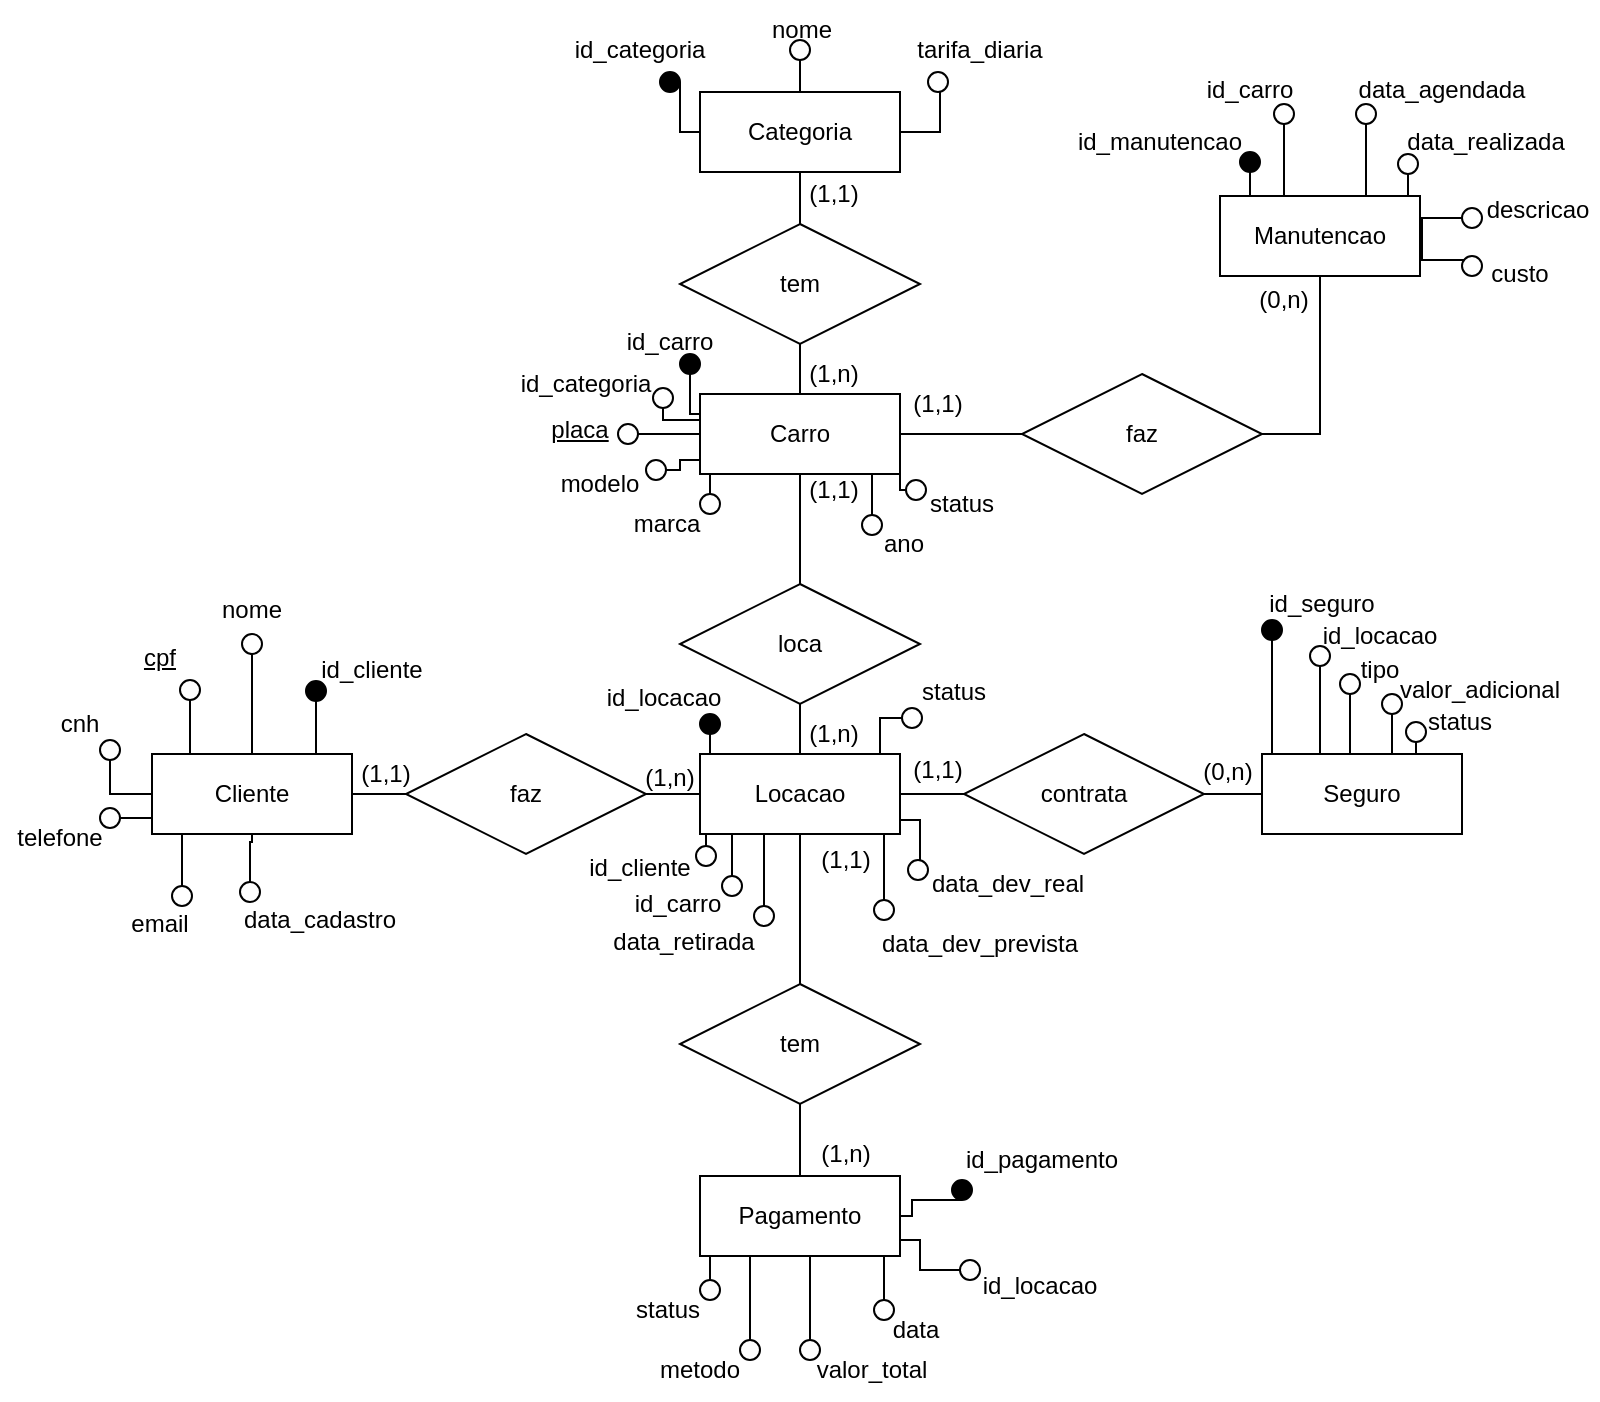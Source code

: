 <mxfile version="28.0.6">
  <diagram name="Página-1" id="om9uu7C9fVujkethqCGi">
    <mxGraphModel dx="1900" dy="1052" grid="1" gridSize="10" guides="1" tooltips="1" connect="1" arrows="1" fold="1" page="1" pageScale="1" pageWidth="827" pageHeight="1169" math="0" shadow="0">
      <root>
        <mxCell id="0" />
        <mxCell id="1" parent="0" />
        <mxCell id="OyFfDnbywNJAdfcY05Ui-1" value="Cliente" style="whiteSpace=wrap;html=1;align=center;" vertex="1" parent="1">
          <mxGeometry x="86" y="387" width="100" height="40" as="geometry" />
        </mxCell>
        <mxCell id="OyFfDnbywNJAdfcY05Ui-2" value="Categoria" style="whiteSpace=wrap;html=1;align=center;" vertex="1" parent="1">
          <mxGeometry x="360" y="56" width="100" height="40" as="geometry" />
        </mxCell>
        <mxCell id="OyFfDnbywNJAdfcY05Ui-3" value="Carro" style="whiteSpace=wrap;html=1;align=center;" vertex="1" parent="1">
          <mxGeometry x="360" y="207" width="100" height="40" as="geometry" />
        </mxCell>
        <mxCell id="OyFfDnbywNJAdfcY05Ui-4" value="Pagamento" style="whiteSpace=wrap;html=1;align=center;" vertex="1" parent="1">
          <mxGeometry x="360" y="598" width="100" height="40" as="geometry" />
        </mxCell>
        <mxCell id="OyFfDnbywNJAdfcY05Ui-5" value="Seguro" style="whiteSpace=wrap;html=1;align=center;" vertex="1" parent="1">
          <mxGeometry x="641" y="387" width="100" height="40" as="geometry" />
        </mxCell>
        <mxCell id="OyFfDnbywNJAdfcY05Ui-35" style="edgeStyle=orthogonalEdgeStyle;rounded=0;orthogonalLoop=1;jettySize=auto;html=1;endArrow=none;endFill=0;" edge="1" parent="1" source="OyFfDnbywNJAdfcY05Ui-6" target="OyFfDnbywNJAdfcY05Ui-3">
          <mxGeometry relative="1" as="geometry" />
        </mxCell>
        <mxCell id="OyFfDnbywNJAdfcY05Ui-36" style="edgeStyle=orthogonalEdgeStyle;rounded=0;orthogonalLoop=1;jettySize=auto;html=1;endArrow=none;endFill=0;" edge="1" parent="1" source="OyFfDnbywNJAdfcY05Ui-6" target="OyFfDnbywNJAdfcY05Ui-2">
          <mxGeometry relative="1" as="geometry" />
        </mxCell>
        <mxCell id="OyFfDnbywNJAdfcY05Ui-6" value="tem" style="shape=rhombus;perimeter=rhombusPerimeter;whiteSpace=wrap;html=1;align=center;" vertex="1" parent="1">
          <mxGeometry x="350" y="122" width="120" height="60" as="geometry" />
        </mxCell>
        <mxCell id="OyFfDnbywNJAdfcY05Ui-7" value="Locacao" style="whiteSpace=wrap;html=1;align=center;" vertex="1" parent="1">
          <mxGeometry x="360" y="387" width="100" height="40" as="geometry" />
        </mxCell>
        <mxCell id="OyFfDnbywNJAdfcY05Ui-27" style="edgeStyle=orthogonalEdgeStyle;rounded=0;orthogonalLoop=1;jettySize=auto;html=1;endArrow=none;endFill=0;" edge="1" parent="1" source="OyFfDnbywNJAdfcY05Ui-8" target="OyFfDnbywNJAdfcY05Ui-3">
          <mxGeometry relative="1" as="geometry" />
        </mxCell>
        <mxCell id="OyFfDnbywNJAdfcY05Ui-28" style="edgeStyle=orthogonalEdgeStyle;rounded=0;orthogonalLoop=1;jettySize=auto;html=1;endArrow=none;endFill=0;" edge="1" parent="1" source="OyFfDnbywNJAdfcY05Ui-8" target="OyFfDnbywNJAdfcY05Ui-7">
          <mxGeometry relative="1" as="geometry" />
        </mxCell>
        <mxCell id="OyFfDnbywNJAdfcY05Ui-8" value="loca" style="shape=rhombus;perimeter=rhombusPerimeter;whiteSpace=wrap;html=1;align=center;" vertex="1" parent="1">
          <mxGeometry x="350" y="302" width="120" height="60" as="geometry" />
        </mxCell>
        <mxCell id="OyFfDnbywNJAdfcY05Ui-29" style="edgeStyle=orthogonalEdgeStyle;rounded=0;orthogonalLoop=1;jettySize=auto;html=1;endArrow=none;endFill=0;" edge="1" parent="1" source="OyFfDnbywNJAdfcY05Ui-9" target="OyFfDnbywNJAdfcY05Ui-7">
          <mxGeometry relative="1" as="geometry" />
        </mxCell>
        <mxCell id="OyFfDnbywNJAdfcY05Ui-30" style="edgeStyle=orthogonalEdgeStyle;rounded=0;orthogonalLoop=1;jettySize=auto;html=1;endArrow=none;endFill=0;" edge="1" parent="1" source="OyFfDnbywNJAdfcY05Ui-9" target="OyFfDnbywNJAdfcY05Ui-4">
          <mxGeometry relative="1" as="geometry" />
        </mxCell>
        <mxCell id="OyFfDnbywNJAdfcY05Ui-9" value="tem" style="shape=rhombus;perimeter=rhombusPerimeter;whiteSpace=wrap;html=1;align=center;" vertex="1" parent="1">
          <mxGeometry x="350" y="502" width="120" height="60" as="geometry" />
        </mxCell>
        <mxCell id="OyFfDnbywNJAdfcY05Ui-10" value="(1,1)" style="text;html=1;align=center;verticalAlign=middle;whiteSpace=wrap;rounded=0;" vertex="1" parent="1">
          <mxGeometry x="403" y="425" width="60" height="30" as="geometry" />
        </mxCell>
        <mxCell id="OyFfDnbywNJAdfcY05Ui-11" value="(1,n)" style="text;html=1;align=center;verticalAlign=middle;whiteSpace=wrap;rounded=0;" vertex="1" parent="1">
          <mxGeometry x="403" y="572" width="60" height="30" as="geometry" />
        </mxCell>
        <mxCell id="OyFfDnbywNJAdfcY05Ui-31" style="edgeStyle=orthogonalEdgeStyle;rounded=0;orthogonalLoop=1;jettySize=auto;html=1;endArrow=none;endFill=0;" edge="1" parent="1" source="OyFfDnbywNJAdfcY05Ui-12" target="OyFfDnbywNJAdfcY05Ui-7">
          <mxGeometry relative="1" as="geometry" />
        </mxCell>
        <mxCell id="OyFfDnbywNJAdfcY05Ui-32" style="edgeStyle=orthogonalEdgeStyle;rounded=0;orthogonalLoop=1;jettySize=auto;html=1;endArrow=none;endFill=0;" edge="1" parent="1" source="OyFfDnbywNJAdfcY05Ui-12" target="OyFfDnbywNJAdfcY05Ui-5">
          <mxGeometry relative="1" as="geometry" />
        </mxCell>
        <mxCell id="OyFfDnbywNJAdfcY05Ui-12" value="contrata" style="shape=rhombus;perimeter=rhombusPerimeter;whiteSpace=wrap;html=1;align=center;" vertex="1" parent="1">
          <mxGeometry x="492" y="377" width="120" height="60" as="geometry" />
        </mxCell>
        <mxCell id="OyFfDnbywNJAdfcY05Ui-33" style="edgeStyle=orthogonalEdgeStyle;rounded=0;orthogonalLoop=1;jettySize=auto;html=1;endArrow=none;endFill=0;" edge="1" parent="1" source="OyFfDnbywNJAdfcY05Ui-13" target="OyFfDnbywNJAdfcY05Ui-7">
          <mxGeometry relative="1" as="geometry" />
        </mxCell>
        <mxCell id="OyFfDnbywNJAdfcY05Ui-34" style="edgeStyle=orthogonalEdgeStyle;rounded=0;orthogonalLoop=1;jettySize=auto;html=1;endArrow=none;endFill=0;" edge="1" parent="1" source="OyFfDnbywNJAdfcY05Ui-13" target="OyFfDnbywNJAdfcY05Ui-1">
          <mxGeometry relative="1" as="geometry" />
        </mxCell>
        <mxCell id="OyFfDnbywNJAdfcY05Ui-13" value="faz" style="shape=rhombus;perimeter=rhombusPerimeter;whiteSpace=wrap;html=1;align=center;" vertex="1" parent="1">
          <mxGeometry x="213" y="377" width="120" height="60" as="geometry" />
        </mxCell>
        <mxCell id="OyFfDnbywNJAdfcY05Ui-14" value="(1,n)" style="text;html=1;align=center;verticalAlign=middle;whiteSpace=wrap;rounded=0;" vertex="1" parent="1">
          <mxGeometry x="397" y="362" width="60" height="30" as="geometry" />
        </mxCell>
        <mxCell id="OyFfDnbywNJAdfcY05Ui-15" value="(1,1)" style="text;html=1;align=center;verticalAlign=middle;whiteSpace=wrap;rounded=0;" vertex="1" parent="1">
          <mxGeometry x="397" y="240" width="60" height="30" as="geometry" />
        </mxCell>
        <mxCell id="OyFfDnbywNJAdfcY05Ui-16" value="(1,n)" style="text;html=1;align=center;verticalAlign=middle;whiteSpace=wrap;rounded=0;" vertex="1" parent="1">
          <mxGeometry x="397" y="182" width="60" height="30" as="geometry" />
        </mxCell>
        <mxCell id="OyFfDnbywNJAdfcY05Ui-17" value="(1,1)" style="text;html=1;align=center;verticalAlign=middle;whiteSpace=wrap;rounded=0;" vertex="1" parent="1">
          <mxGeometry x="397" y="92" width="60" height="30" as="geometry" />
        </mxCell>
        <mxCell id="OyFfDnbywNJAdfcY05Ui-18" value="(1,1)" style="text;html=1;align=center;verticalAlign=middle;whiteSpace=wrap;rounded=0;" vertex="1" parent="1">
          <mxGeometry x="449" y="380" width="60" height="30" as="geometry" />
        </mxCell>
        <mxCell id="OyFfDnbywNJAdfcY05Ui-19" value="(0,n)" style="text;html=1;align=center;verticalAlign=middle;whiteSpace=wrap;rounded=0;" vertex="1" parent="1">
          <mxGeometry x="594" y="381" width="60" height="30" as="geometry" />
        </mxCell>
        <mxCell id="OyFfDnbywNJAdfcY05Ui-20" value="(1,1)" style="text;html=1;align=center;verticalAlign=middle;whiteSpace=wrap;rounded=0;" vertex="1" parent="1">
          <mxGeometry x="173" y="382" width="60" height="30" as="geometry" />
        </mxCell>
        <mxCell id="OyFfDnbywNJAdfcY05Ui-21" value="(1,n)" style="text;html=1;align=center;verticalAlign=middle;whiteSpace=wrap;rounded=0;" vertex="1" parent="1">
          <mxGeometry x="315" y="384" width="60" height="30" as="geometry" />
        </mxCell>
        <mxCell id="OyFfDnbywNJAdfcY05Ui-22" value="Manutencao" style="whiteSpace=wrap;html=1;align=center;" vertex="1" parent="1">
          <mxGeometry x="620" y="108" width="100" height="40" as="geometry" />
        </mxCell>
        <mxCell id="OyFfDnbywNJAdfcY05Ui-23" style="edgeStyle=none;curved=1;rounded=0;orthogonalLoop=1;jettySize=auto;html=1;fontSize=12;startSize=8;endSize=8;endArrow=none;endFill=0;" edge="1" parent="1" source="OyFfDnbywNJAdfcY05Ui-25" target="OyFfDnbywNJAdfcY05Ui-3">
          <mxGeometry relative="1" as="geometry" />
        </mxCell>
        <mxCell id="OyFfDnbywNJAdfcY05Ui-26" style="edgeStyle=orthogonalEdgeStyle;rounded=0;orthogonalLoop=1;jettySize=auto;html=1;endArrow=none;endFill=0;" edge="1" parent="1" source="OyFfDnbywNJAdfcY05Ui-25" target="OyFfDnbywNJAdfcY05Ui-22">
          <mxGeometry relative="1" as="geometry">
            <Array as="points">
              <mxPoint x="670" y="227" />
            </Array>
          </mxGeometry>
        </mxCell>
        <mxCell id="OyFfDnbywNJAdfcY05Ui-25" value="faz" style="shape=rhombus;perimeter=rhombusPerimeter;whiteSpace=wrap;html=1;align=center;" vertex="1" parent="1">
          <mxGeometry x="521" y="197" width="120" height="60" as="geometry" />
        </mxCell>
        <mxCell id="OyFfDnbywNJAdfcY05Ui-62" value="(1,1)" style="text;html=1;align=center;verticalAlign=middle;whiteSpace=wrap;rounded=0;" vertex="1" parent="1">
          <mxGeometry x="449" y="197" width="60" height="30" as="geometry" />
        </mxCell>
        <mxCell id="OyFfDnbywNJAdfcY05Ui-88" value="(0,n)" style="text;html=1;align=center;verticalAlign=middle;whiteSpace=wrap;rounded=0;" vertex="1" parent="1">
          <mxGeometry x="622" y="145" width="60" height="30" as="geometry" />
        </mxCell>
        <mxCell id="OyFfDnbywNJAdfcY05Ui-89" value="nome" style="text;html=1;align=center;verticalAlign=middle;whiteSpace=wrap;rounded=0;" vertex="1" parent="1">
          <mxGeometry x="106" y="300" width="60" height="30" as="geometry" />
        </mxCell>
        <mxCell id="OyFfDnbywNJAdfcY05Ui-90" value="id_cliente" style="text;html=1;align=center;verticalAlign=middle;whiteSpace=wrap;rounded=0;" vertex="1" parent="1">
          <mxGeometry x="166" y="330" width="60" height="30" as="geometry" />
        </mxCell>
        <mxCell id="OyFfDnbywNJAdfcY05Ui-91" value="&lt;u&gt;cpf&lt;/u&gt;" style="text;html=1;align=center;verticalAlign=middle;whiteSpace=wrap;rounded=0;" vertex="1" parent="1">
          <mxGeometry x="60" y="324" width="60" height="30" as="geometry" />
        </mxCell>
        <mxCell id="OyFfDnbywNJAdfcY05Ui-92" value="cnh" style="text;html=1;align=center;verticalAlign=middle;whiteSpace=wrap;rounded=0;" vertex="1" parent="1">
          <mxGeometry x="20" y="357" width="60" height="30" as="geometry" />
        </mxCell>
        <mxCell id="OyFfDnbywNJAdfcY05Ui-93" value="telefone" style="text;html=1;align=center;verticalAlign=middle;whiteSpace=wrap;rounded=0;" vertex="1" parent="1">
          <mxGeometry x="10" y="414" width="60" height="30" as="geometry" />
        </mxCell>
        <mxCell id="OyFfDnbywNJAdfcY05Ui-94" value="email" style="text;html=1;align=center;verticalAlign=middle;whiteSpace=wrap;rounded=0;" vertex="1" parent="1">
          <mxGeometry x="60" y="457" width="60" height="30" as="geometry" />
        </mxCell>
        <mxCell id="OyFfDnbywNJAdfcY05Ui-95" value="data_cadastro" style="text;html=1;align=center;verticalAlign=middle;whiteSpace=wrap;rounded=0;" vertex="1" parent="1">
          <mxGeometry x="140" y="455" width="60" height="30" as="geometry" />
        </mxCell>
        <mxCell id="OyFfDnbywNJAdfcY05Ui-103" value="id_categoria" style="text;html=1;align=center;verticalAlign=middle;whiteSpace=wrap;rounded=0;" vertex="1" parent="1">
          <mxGeometry x="273" y="187" width="60" height="30" as="geometry" />
        </mxCell>
        <mxCell id="OyFfDnbywNJAdfcY05Ui-104" value="modelo" style="text;html=1;align=center;verticalAlign=middle;whiteSpace=wrap;rounded=0;" vertex="1" parent="1">
          <mxGeometry x="280" y="237" width="60" height="30" as="geometry" />
        </mxCell>
        <mxCell id="OyFfDnbywNJAdfcY05Ui-105" value="ano" style="text;html=1;align=center;verticalAlign=middle;whiteSpace=wrap;rounded=0;" vertex="1" parent="1">
          <mxGeometry x="432" y="267" width="60" height="30" as="geometry" />
        </mxCell>
        <mxCell id="OyFfDnbywNJAdfcY05Ui-106" value="id_carro" style="text;html=1;align=center;verticalAlign=middle;whiteSpace=wrap;rounded=0;" vertex="1" parent="1">
          <mxGeometry x="315" y="166" width="60" height="30" as="geometry" />
        </mxCell>
        <mxCell id="OyFfDnbywNJAdfcY05Ui-107" value="&lt;u&gt;placa&lt;/u&gt;" style="text;html=1;align=center;verticalAlign=middle;whiteSpace=wrap;rounded=0;" vertex="1" parent="1">
          <mxGeometry x="270" y="210" width="60" height="30" as="geometry" />
        </mxCell>
        <mxCell id="OyFfDnbywNJAdfcY05Ui-108" value="status" style="text;html=1;align=center;verticalAlign=middle;whiteSpace=wrap;rounded=0;" vertex="1" parent="1">
          <mxGeometry x="461" y="247" width="60" height="30" as="geometry" />
        </mxCell>
        <mxCell id="OyFfDnbywNJAdfcY05Ui-109" value="marca" style="text;html=1;align=center;verticalAlign=middle;whiteSpace=wrap;rounded=0;" vertex="1" parent="1">
          <mxGeometry x="315" y="257" width="57" height="29" as="geometry" />
        </mxCell>
        <mxCell id="OyFfDnbywNJAdfcY05Ui-132" style="edgeStyle=orthogonalEdgeStyle;rounded=0;orthogonalLoop=1;jettySize=auto;html=1;endArrow=none;endFill=0;" edge="1" parent="1" source="OyFfDnbywNJAdfcY05Ui-112" target="OyFfDnbywNJAdfcY05Ui-3">
          <mxGeometry relative="1" as="geometry">
            <Array as="points">
              <mxPoint x="355" y="217" />
            </Array>
          </mxGeometry>
        </mxCell>
        <mxCell id="OyFfDnbywNJAdfcY05Ui-112" value="" style="ellipse;whiteSpace=wrap;html=1;aspect=fixed;fillColor=#000000;" vertex="1" parent="1">
          <mxGeometry x="350" y="187" width="10" height="10" as="geometry" />
        </mxCell>
        <mxCell id="OyFfDnbywNJAdfcY05Ui-210" style="edgeStyle=orthogonalEdgeStyle;rounded=0;orthogonalLoop=1;jettySize=auto;html=1;endArrow=none;endFill=0;" edge="1" parent="1">
          <mxGeometry relative="1" as="geometry">
            <mxPoint x="135" y="336.899" as="sourcePoint" />
            <mxPoint x="136" y="387" as="targetPoint" />
            <Array as="points">
              <mxPoint x="136" y="337" />
            </Array>
          </mxGeometry>
        </mxCell>
        <mxCell id="OyFfDnbywNJAdfcY05Ui-113" value="" style="ellipse;whiteSpace=wrap;html=1;aspect=fixed;" vertex="1" parent="1">
          <mxGeometry x="131" y="327" width="10" height="10" as="geometry" />
        </mxCell>
        <mxCell id="OyFfDnbywNJAdfcY05Ui-133" style="edgeStyle=orthogonalEdgeStyle;rounded=0;orthogonalLoop=1;jettySize=auto;html=1;endArrow=none;endFill=0;" edge="1" parent="1" source="OyFfDnbywNJAdfcY05Ui-115" target="OyFfDnbywNJAdfcY05Ui-3">
          <mxGeometry relative="1" as="geometry">
            <Array as="points">
              <mxPoint x="342" y="220" />
            </Array>
          </mxGeometry>
        </mxCell>
        <mxCell id="OyFfDnbywNJAdfcY05Ui-115" value="" style="ellipse;whiteSpace=wrap;html=1;aspect=fixed;" vertex="1" parent="1">
          <mxGeometry x="336.5" y="204" width="10" height="10" as="geometry" />
        </mxCell>
        <mxCell id="OyFfDnbywNJAdfcY05Ui-135" style="edgeStyle=orthogonalEdgeStyle;rounded=0;orthogonalLoop=1;jettySize=auto;html=1;endArrow=none;endFill=0;" edge="1" parent="1" source="OyFfDnbywNJAdfcY05Ui-116" target="OyFfDnbywNJAdfcY05Ui-3">
          <mxGeometry relative="1" as="geometry" />
        </mxCell>
        <mxCell id="OyFfDnbywNJAdfcY05Ui-116" value="" style="ellipse;whiteSpace=wrap;html=1;aspect=fixed;" vertex="1" parent="1">
          <mxGeometry x="319" y="222" width="10" height="10" as="geometry" />
        </mxCell>
        <mxCell id="OyFfDnbywNJAdfcY05Ui-137" style="edgeStyle=orthogonalEdgeStyle;rounded=0;orthogonalLoop=1;jettySize=auto;html=1;endArrow=none;endFill=0;" edge="1" parent="1" source="OyFfDnbywNJAdfcY05Ui-117" target="OyFfDnbywNJAdfcY05Ui-3">
          <mxGeometry relative="1" as="geometry">
            <Array as="points">
              <mxPoint x="400" y="220" />
              <mxPoint x="400" y="220" />
            </Array>
          </mxGeometry>
        </mxCell>
        <mxCell id="OyFfDnbywNJAdfcY05Ui-117" value="" style="ellipse;whiteSpace=wrap;html=1;aspect=fixed;" vertex="1" parent="1">
          <mxGeometry x="360" y="257" width="10" height="10" as="geometry" />
        </mxCell>
        <mxCell id="OyFfDnbywNJAdfcY05Ui-136" style="edgeStyle=orthogonalEdgeStyle;rounded=0;orthogonalLoop=1;jettySize=auto;html=1;endArrow=none;endFill=0;" edge="1" parent="1" source="OyFfDnbywNJAdfcY05Ui-118" target="OyFfDnbywNJAdfcY05Ui-3">
          <mxGeometry relative="1" as="geometry">
            <Array as="points">
              <mxPoint x="350" y="245" />
              <mxPoint x="350" y="240" />
            </Array>
          </mxGeometry>
        </mxCell>
        <mxCell id="OyFfDnbywNJAdfcY05Ui-118" value="" style="ellipse;whiteSpace=wrap;html=1;aspect=fixed;" vertex="1" parent="1">
          <mxGeometry x="333" y="240" width="10" height="10" as="geometry" />
        </mxCell>
        <mxCell id="OyFfDnbywNJAdfcY05Ui-138" style="edgeStyle=orthogonalEdgeStyle;rounded=0;orthogonalLoop=1;jettySize=auto;html=1;endArrow=none;endFill=0;" edge="1" parent="1" source="OyFfDnbywNJAdfcY05Ui-119" target="OyFfDnbywNJAdfcY05Ui-3">
          <mxGeometry relative="1" as="geometry">
            <Array as="points">
              <mxPoint x="440" y="210" />
              <mxPoint x="440" y="210" />
            </Array>
          </mxGeometry>
        </mxCell>
        <mxCell id="OyFfDnbywNJAdfcY05Ui-119" value="" style="ellipse;whiteSpace=wrap;html=1;aspect=fixed;" vertex="1" parent="1">
          <mxGeometry x="441" y="267.5" width="10" height="10" as="geometry" />
        </mxCell>
        <mxCell id="OyFfDnbywNJAdfcY05Ui-139" style="edgeStyle=orthogonalEdgeStyle;rounded=0;orthogonalLoop=1;jettySize=auto;html=1;endArrow=none;endFill=0;" edge="1" parent="1" source="OyFfDnbywNJAdfcY05Ui-120" target="OyFfDnbywNJAdfcY05Ui-3">
          <mxGeometry relative="1" as="geometry">
            <Array as="points">
              <mxPoint x="460" y="255" />
            </Array>
          </mxGeometry>
        </mxCell>
        <mxCell id="OyFfDnbywNJAdfcY05Ui-120" value="" style="ellipse;whiteSpace=wrap;html=1;aspect=fixed;" vertex="1" parent="1">
          <mxGeometry x="463" y="250" width="10" height="10" as="geometry" />
        </mxCell>
        <mxCell id="OyFfDnbywNJAdfcY05Ui-121" value="id_categoria" style="text;html=1;align=center;verticalAlign=middle;whiteSpace=wrap;rounded=0;" vertex="1" parent="1">
          <mxGeometry x="300" y="20" width="60" height="30" as="geometry" />
        </mxCell>
        <mxCell id="OyFfDnbywNJAdfcY05Ui-122" value="nome" style="text;html=1;align=center;verticalAlign=middle;whiteSpace=wrap;rounded=0;" vertex="1" parent="1">
          <mxGeometry x="381" y="10" width="60" height="30" as="geometry" />
        </mxCell>
        <mxCell id="OyFfDnbywNJAdfcY05Ui-123" value="tarifa_diaria" style="text;html=1;align=center;verticalAlign=middle;whiteSpace=wrap;rounded=0;" vertex="1" parent="1">
          <mxGeometry x="470" y="20" width="60" height="30" as="geometry" />
        </mxCell>
        <mxCell id="OyFfDnbywNJAdfcY05Ui-231" style="edgeStyle=orthogonalEdgeStyle;rounded=0;orthogonalLoop=1;jettySize=auto;html=1;endArrow=none;endFill=0;" edge="1" parent="1" source="OyFfDnbywNJAdfcY05Ui-124" target="OyFfDnbywNJAdfcY05Ui-2">
          <mxGeometry relative="1" as="geometry">
            <Array as="points">
              <mxPoint x="400" y="90" />
              <mxPoint x="400" y="90" />
            </Array>
          </mxGeometry>
        </mxCell>
        <mxCell id="OyFfDnbywNJAdfcY05Ui-124" value="" style="ellipse;whiteSpace=wrap;html=1;aspect=fixed;" vertex="1" parent="1">
          <mxGeometry x="405" y="30" width="10" height="10" as="geometry" />
        </mxCell>
        <mxCell id="OyFfDnbywNJAdfcY05Ui-131" style="edgeStyle=orthogonalEdgeStyle;rounded=0;orthogonalLoop=1;jettySize=auto;html=1;endArrow=none;endFill=0;" edge="1" parent="1" source="OyFfDnbywNJAdfcY05Ui-126" target="OyFfDnbywNJAdfcY05Ui-2">
          <mxGeometry relative="1" as="geometry">
            <Array as="points">
              <mxPoint x="480" y="76" />
            </Array>
          </mxGeometry>
        </mxCell>
        <mxCell id="OyFfDnbywNJAdfcY05Ui-126" value="" style="ellipse;whiteSpace=wrap;html=1;aspect=fixed;" vertex="1" parent="1">
          <mxGeometry x="474" y="46" width="10" height="10" as="geometry" />
        </mxCell>
        <mxCell id="OyFfDnbywNJAdfcY05Ui-128" style="edgeStyle=orthogonalEdgeStyle;rounded=0;orthogonalLoop=1;jettySize=auto;html=1;endArrow=none;endFill=0;" edge="1" parent="1" source="OyFfDnbywNJAdfcY05Ui-127" target="OyFfDnbywNJAdfcY05Ui-2">
          <mxGeometry relative="1" as="geometry">
            <Array as="points">
              <mxPoint x="350" y="76" />
            </Array>
          </mxGeometry>
        </mxCell>
        <mxCell id="OyFfDnbywNJAdfcY05Ui-127" value="" style="ellipse;whiteSpace=wrap;html=1;aspect=fixed;fillColor=#000000;" vertex="1" parent="1">
          <mxGeometry x="340" y="46" width="10" height="10" as="geometry" />
        </mxCell>
        <mxCell id="OyFfDnbywNJAdfcY05Ui-140" value="id_locacao" style="text;html=1;align=center;verticalAlign=middle;whiteSpace=wrap;rounded=0;" vertex="1" parent="1">
          <mxGeometry x="312" y="344" width="60" height="30" as="geometry" />
        </mxCell>
        <mxCell id="OyFfDnbywNJAdfcY05Ui-141" value="id_cliente" style="text;html=1;align=center;verticalAlign=middle;whiteSpace=wrap;rounded=0;" vertex="1" parent="1">
          <mxGeometry x="300" y="429" width="60" height="30" as="geometry" />
        </mxCell>
        <mxCell id="OyFfDnbywNJAdfcY05Ui-142" value="id_carro" style="text;html=1;align=center;verticalAlign=middle;whiteSpace=wrap;rounded=0;" vertex="1" parent="1">
          <mxGeometry x="319" y="447" width="60" height="30" as="geometry" />
        </mxCell>
        <mxCell id="OyFfDnbywNJAdfcY05Ui-143" value="data_retirada" style="text;html=1;align=center;verticalAlign=middle;whiteSpace=wrap;rounded=0;" vertex="1" parent="1">
          <mxGeometry x="322" y="466" width="60" height="30" as="geometry" />
        </mxCell>
        <mxCell id="OyFfDnbywNJAdfcY05Ui-144" value="data_dev_prevista" style="text;html=1;align=center;verticalAlign=middle;whiteSpace=wrap;rounded=0;" vertex="1" parent="1">
          <mxGeometry x="470" y="467" width="60" height="30" as="geometry" />
        </mxCell>
        <mxCell id="OyFfDnbywNJAdfcY05Ui-146" value="status" style="text;html=1;align=center;verticalAlign=middle;whiteSpace=wrap;rounded=0;" vertex="1" parent="1">
          <mxGeometry x="457" y="340.5" width="60" height="30" as="geometry" />
        </mxCell>
        <mxCell id="OyFfDnbywNJAdfcY05Ui-147" value="data_dev_real" style="text;html=1;align=center;verticalAlign=middle;whiteSpace=wrap;rounded=0;" vertex="1" parent="1">
          <mxGeometry x="484" y="437" width="60" height="30" as="geometry" />
        </mxCell>
        <mxCell id="OyFfDnbywNJAdfcY05Ui-162" style="edgeStyle=orthogonalEdgeStyle;rounded=0;orthogonalLoop=1;jettySize=auto;html=1;endArrow=none;endFill=0;" edge="1" parent="1" source="OyFfDnbywNJAdfcY05Ui-148" target="OyFfDnbywNJAdfcY05Ui-7">
          <mxGeometry relative="1" as="geometry">
            <Array as="points">
              <mxPoint x="410" y="400" />
              <mxPoint x="410" y="400" />
            </Array>
          </mxGeometry>
        </mxCell>
        <mxCell id="OyFfDnbywNJAdfcY05Ui-148" value="" style="ellipse;whiteSpace=wrap;html=1;aspect=fixed;" vertex="1" parent="1">
          <mxGeometry x="371" y="448" width="10" height="10" as="geometry" />
        </mxCell>
        <mxCell id="OyFfDnbywNJAdfcY05Ui-163" style="edgeStyle=orthogonalEdgeStyle;rounded=0;orthogonalLoop=1;jettySize=auto;html=1;endArrow=none;endFill=0;" edge="1" parent="1" source="OyFfDnbywNJAdfcY05Ui-149" target="OyFfDnbywNJAdfcY05Ui-7">
          <mxGeometry relative="1" as="geometry">
            <Array as="points">
              <mxPoint x="400" y="410" />
              <mxPoint x="400" y="410" />
            </Array>
          </mxGeometry>
        </mxCell>
        <mxCell id="OyFfDnbywNJAdfcY05Ui-149" value="" style="ellipse;whiteSpace=wrap;html=1;aspect=fixed;" vertex="1" parent="1">
          <mxGeometry x="387" y="463" width="10" height="10" as="geometry" />
        </mxCell>
        <mxCell id="OyFfDnbywNJAdfcY05Ui-161" style="edgeStyle=orthogonalEdgeStyle;rounded=0;orthogonalLoop=1;jettySize=auto;html=1;endArrow=none;endFill=0;" edge="1" parent="1" source="OyFfDnbywNJAdfcY05Ui-150" target="OyFfDnbywNJAdfcY05Ui-7">
          <mxGeometry relative="1" as="geometry">
            <Array as="points">
              <mxPoint x="390" y="407" />
              <mxPoint x="390" y="407" />
            </Array>
          </mxGeometry>
        </mxCell>
        <mxCell id="OyFfDnbywNJAdfcY05Ui-150" value="" style="ellipse;whiteSpace=wrap;html=1;aspect=fixed;" vertex="1" parent="1">
          <mxGeometry x="358" y="433" width="10" height="10" as="geometry" />
        </mxCell>
        <mxCell id="OyFfDnbywNJAdfcY05Ui-156" style="edgeStyle=orthogonalEdgeStyle;rounded=0;orthogonalLoop=1;jettySize=auto;html=1;endArrow=none;endFill=0;" edge="1" parent="1" source="OyFfDnbywNJAdfcY05Ui-151" target="OyFfDnbywNJAdfcY05Ui-7">
          <mxGeometry relative="1" as="geometry">
            <Array as="points">
              <mxPoint x="400" y="410" />
              <mxPoint x="400" y="410" />
            </Array>
          </mxGeometry>
        </mxCell>
        <mxCell id="OyFfDnbywNJAdfcY05Ui-151" value="" style="ellipse;whiteSpace=wrap;html=1;aspect=fixed;fillColor=#000000;" vertex="1" parent="1">
          <mxGeometry x="360" y="367" width="10" height="10" as="geometry" />
        </mxCell>
        <mxCell id="OyFfDnbywNJAdfcY05Ui-157" style="edgeStyle=orthogonalEdgeStyle;rounded=0;orthogonalLoop=1;jettySize=auto;html=1;endArrow=none;endFill=0;" edge="1" parent="1" source="OyFfDnbywNJAdfcY05Ui-152" target="OyFfDnbywNJAdfcY05Ui-7">
          <mxGeometry relative="1" as="geometry">
            <Array as="points">
              <mxPoint x="450" y="369" />
            </Array>
          </mxGeometry>
        </mxCell>
        <mxCell id="OyFfDnbywNJAdfcY05Ui-152" value="" style="ellipse;whiteSpace=wrap;html=1;aspect=fixed;" vertex="1" parent="1">
          <mxGeometry x="461" y="364" width="10" height="10" as="geometry" />
        </mxCell>
        <mxCell id="OyFfDnbywNJAdfcY05Ui-159" style="edgeStyle=orthogonalEdgeStyle;rounded=0;orthogonalLoop=1;jettySize=auto;html=1;endArrow=none;endFill=0;" edge="1" parent="1" source="OyFfDnbywNJAdfcY05Ui-153" target="OyFfDnbywNJAdfcY05Ui-7">
          <mxGeometry relative="1" as="geometry">
            <Array as="points">
              <mxPoint x="470" y="420" />
            </Array>
          </mxGeometry>
        </mxCell>
        <mxCell id="OyFfDnbywNJAdfcY05Ui-153" value="" style="ellipse;whiteSpace=wrap;html=1;aspect=fixed;" vertex="1" parent="1">
          <mxGeometry x="464" y="440" width="10" height="10" as="geometry" />
        </mxCell>
        <mxCell id="OyFfDnbywNJAdfcY05Ui-160" style="edgeStyle=orthogonalEdgeStyle;rounded=0;orthogonalLoop=1;jettySize=auto;html=1;endArrow=none;endFill=0;" edge="1" parent="1" source="OyFfDnbywNJAdfcY05Ui-155" target="OyFfDnbywNJAdfcY05Ui-7">
          <mxGeometry relative="1" as="geometry">
            <Array as="points">
              <mxPoint x="440" y="410" />
              <mxPoint x="440" y="410" />
            </Array>
          </mxGeometry>
        </mxCell>
        <mxCell id="OyFfDnbywNJAdfcY05Ui-155" value="" style="ellipse;whiteSpace=wrap;html=1;aspect=fixed;" vertex="1" parent="1">
          <mxGeometry x="447" y="460" width="10" height="10" as="geometry" />
        </mxCell>
        <mxCell id="OyFfDnbywNJAdfcY05Ui-164" value="id_seguro" style="text;html=1;align=center;verticalAlign=middle;whiteSpace=wrap;rounded=0;" vertex="1" parent="1">
          <mxGeometry x="641" y="296.5" width="60" height="30" as="geometry" />
        </mxCell>
        <mxCell id="OyFfDnbywNJAdfcY05Ui-165" value="id_locacao" style="text;html=1;align=center;verticalAlign=middle;whiteSpace=wrap;rounded=0;" vertex="1" parent="1">
          <mxGeometry x="670" y="313" width="60" height="30" as="geometry" />
        </mxCell>
        <mxCell id="OyFfDnbywNJAdfcY05Ui-166" value="tipo" style="text;html=1;align=center;verticalAlign=middle;whiteSpace=wrap;rounded=0;" vertex="1" parent="1">
          <mxGeometry x="670" y="329.5" width="60" height="30" as="geometry" />
        </mxCell>
        <mxCell id="OyFfDnbywNJAdfcY05Ui-167" value="valor_adicional" style="text;html=1;align=center;verticalAlign=middle;whiteSpace=wrap;rounded=0;" vertex="1" parent="1">
          <mxGeometry x="720" y="340" width="60" height="30" as="geometry" />
        </mxCell>
        <mxCell id="OyFfDnbywNJAdfcY05Ui-168" value="status" style="text;html=1;align=center;verticalAlign=middle;whiteSpace=wrap;rounded=0;" vertex="1" parent="1">
          <mxGeometry x="710" y="356" width="60" height="30" as="geometry" />
        </mxCell>
        <mxCell id="OyFfDnbywNJAdfcY05Ui-181" style="edgeStyle=orthogonalEdgeStyle;rounded=0;orthogonalLoop=1;jettySize=auto;html=1;endArrow=none;endFill=0;" edge="1" parent="1" source="OyFfDnbywNJAdfcY05Ui-171" target="OyFfDnbywNJAdfcY05Ui-5">
          <mxGeometry relative="1" as="geometry">
            <Array as="points">
              <mxPoint x="646" y="380" />
              <mxPoint x="646" y="380" />
            </Array>
          </mxGeometry>
        </mxCell>
        <mxCell id="OyFfDnbywNJAdfcY05Ui-171" value="" style="ellipse;whiteSpace=wrap;html=1;aspect=fixed;fillColor=#000000;" vertex="1" parent="1">
          <mxGeometry x="641" y="320" width="10" height="10" as="geometry" />
        </mxCell>
        <mxCell id="OyFfDnbywNJAdfcY05Ui-180" style="edgeStyle=orthogonalEdgeStyle;rounded=0;orthogonalLoop=1;jettySize=auto;html=1;endArrow=none;endFill=0;" edge="1" parent="1" source="OyFfDnbywNJAdfcY05Ui-172" target="OyFfDnbywNJAdfcY05Ui-5">
          <mxGeometry relative="1" as="geometry">
            <Array as="points">
              <mxPoint x="670" y="380" />
              <mxPoint x="670" y="380" />
            </Array>
          </mxGeometry>
        </mxCell>
        <mxCell id="OyFfDnbywNJAdfcY05Ui-172" value="" style="ellipse;whiteSpace=wrap;html=1;aspect=fixed;" vertex="1" parent="1">
          <mxGeometry x="665" y="333" width="10" height="10" as="geometry" />
        </mxCell>
        <mxCell id="OyFfDnbywNJAdfcY05Ui-179" style="edgeStyle=orthogonalEdgeStyle;rounded=0;orthogonalLoop=1;jettySize=auto;html=1;endArrow=none;endFill=0;" edge="1" parent="1" source="OyFfDnbywNJAdfcY05Ui-173" target="OyFfDnbywNJAdfcY05Ui-5">
          <mxGeometry relative="1" as="geometry">
            <Array as="points">
              <mxPoint x="685" y="390" />
              <mxPoint x="685" y="390" />
            </Array>
          </mxGeometry>
        </mxCell>
        <mxCell id="OyFfDnbywNJAdfcY05Ui-173" value="" style="ellipse;whiteSpace=wrap;html=1;aspect=fixed;" vertex="1" parent="1">
          <mxGeometry x="680" y="347" width="10" height="10" as="geometry" />
        </mxCell>
        <mxCell id="OyFfDnbywNJAdfcY05Ui-178" style="edgeStyle=orthogonalEdgeStyle;rounded=0;orthogonalLoop=1;jettySize=auto;html=1;endArrow=none;endFill=0;" edge="1" parent="1" source="OyFfDnbywNJAdfcY05Ui-175" target="OyFfDnbywNJAdfcY05Ui-5">
          <mxGeometry relative="1" as="geometry" />
        </mxCell>
        <mxCell id="OyFfDnbywNJAdfcY05Ui-175" value="" style="ellipse;whiteSpace=wrap;html=1;aspect=fixed;" vertex="1" parent="1">
          <mxGeometry x="701" y="357" width="10" height="10" as="geometry" />
        </mxCell>
        <mxCell id="OyFfDnbywNJAdfcY05Ui-177" style="edgeStyle=orthogonalEdgeStyle;rounded=0;orthogonalLoop=1;jettySize=auto;html=1;endArrow=none;endFill=0;" edge="1" parent="1" source="OyFfDnbywNJAdfcY05Ui-176" target="OyFfDnbywNJAdfcY05Ui-5">
          <mxGeometry relative="1" as="geometry">
            <Array as="points">
              <mxPoint x="693" y="400" />
              <mxPoint x="693" y="400" />
            </Array>
          </mxGeometry>
        </mxCell>
        <mxCell id="OyFfDnbywNJAdfcY05Ui-176" value="" style="ellipse;whiteSpace=wrap;html=1;aspect=fixed;" vertex="1" parent="1">
          <mxGeometry x="713" y="371" width="10" height="10" as="geometry" />
        </mxCell>
        <mxCell id="OyFfDnbywNJAdfcY05Ui-182" value="id_pagamento" style="text;html=1;align=center;verticalAlign=middle;whiteSpace=wrap;rounded=0;" vertex="1" parent="1">
          <mxGeometry x="501" y="575" width="60" height="30" as="geometry" />
        </mxCell>
        <mxCell id="OyFfDnbywNJAdfcY05Ui-183" value="id_locacao" style="text;html=1;align=center;verticalAlign=middle;whiteSpace=wrap;rounded=0;" vertex="1" parent="1">
          <mxGeometry x="500" y="638" width="60" height="30" as="geometry" />
        </mxCell>
        <mxCell id="OyFfDnbywNJAdfcY05Ui-184" value="data" style="text;html=1;align=center;verticalAlign=middle;whiteSpace=wrap;rounded=0;" vertex="1" parent="1">
          <mxGeometry x="438" y="660" width="60" height="30" as="geometry" />
        </mxCell>
        <mxCell id="OyFfDnbywNJAdfcY05Ui-185" value="valor_total" style="text;html=1;align=center;verticalAlign=middle;whiteSpace=wrap;rounded=0;" vertex="1" parent="1">
          <mxGeometry x="416" y="680" width="60" height="30" as="geometry" />
        </mxCell>
        <mxCell id="OyFfDnbywNJAdfcY05Ui-186" value="metodo" style="text;html=1;align=center;verticalAlign=middle;whiteSpace=wrap;rounded=0;" vertex="1" parent="1">
          <mxGeometry x="330" y="680" width="60" height="30" as="geometry" />
        </mxCell>
        <mxCell id="OyFfDnbywNJAdfcY05Ui-187" value="status" style="text;html=1;align=center;verticalAlign=middle;whiteSpace=wrap;rounded=0;" vertex="1" parent="1">
          <mxGeometry x="313.5" y="650" width="60" height="30" as="geometry" />
        </mxCell>
        <mxCell id="OyFfDnbywNJAdfcY05Ui-199" style="edgeStyle=orthogonalEdgeStyle;rounded=0;orthogonalLoop=1;jettySize=auto;html=1;endArrow=none;endFill=0;" edge="1" parent="1" source="OyFfDnbywNJAdfcY05Ui-188" target="OyFfDnbywNJAdfcY05Ui-4">
          <mxGeometry relative="1" as="geometry">
            <Array as="points">
              <mxPoint x="400" y="618" />
              <mxPoint x="400" y="618" />
            </Array>
          </mxGeometry>
        </mxCell>
        <mxCell id="OyFfDnbywNJAdfcY05Ui-188" value="" style="ellipse;whiteSpace=wrap;html=1;aspect=fixed;" vertex="1" parent="1">
          <mxGeometry x="360" y="650" width="10" height="10" as="geometry" />
        </mxCell>
        <mxCell id="OyFfDnbywNJAdfcY05Ui-198" style="edgeStyle=orthogonalEdgeStyle;rounded=0;orthogonalLoop=1;jettySize=auto;html=1;endArrow=none;endFill=0;" edge="1" parent="1" source="OyFfDnbywNJAdfcY05Ui-189" target="OyFfDnbywNJAdfcY05Ui-4">
          <mxGeometry relative="1" as="geometry">
            <Array as="points">
              <mxPoint x="385" y="650" />
              <mxPoint x="385" y="650" />
            </Array>
          </mxGeometry>
        </mxCell>
        <mxCell id="OyFfDnbywNJAdfcY05Ui-189" value="" style="ellipse;whiteSpace=wrap;html=1;aspect=fixed;" vertex="1" parent="1">
          <mxGeometry x="380" y="680" width="10" height="10" as="geometry" />
        </mxCell>
        <mxCell id="OyFfDnbywNJAdfcY05Ui-197" style="edgeStyle=orthogonalEdgeStyle;rounded=0;orthogonalLoop=1;jettySize=auto;html=1;endArrow=none;endFill=0;" edge="1" parent="1" source="OyFfDnbywNJAdfcY05Ui-190" target="OyFfDnbywNJAdfcY05Ui-4">
          <mxGeometry relative="1" as="geometry">
            <Array as="points">
              <mxPoint x="415" y="650" />
              <mxPoint x="415" y="650" />
            </Array>
          </mxGeometry>
        </mxCell>
        <mxCell id="OyFfDnbywNJAdfcY05Ui-190" value="" style="ellipse;whiteSpace=wrap;html=1;aspect=fixed;" vertex="1" parent="1">
          <mxGeometry x="410" y="680" width="10" height="10" as="geometry" />
        </mxCell>
        <mxCell id="OyFfDnbywNJAdfcY05Ui-196" style="edgeStyle=orthogonalEdgeStyle;rounded=0;orthogonalLoop=1;jettySize=auto;html=1;endArrow=none;endFill=0;" edge="1" parent="1" source="OyFfDnbywNJAdfcY05Ui-191" target="OyFfDnbywNJAdfcY05Ui-4">
          <mxGeometry relative="1" as="geometry">
            <Array as="points">
              <mxPoint x="440" y="618" />
              <mxPoint x="440" y="618" />
            </Array>
          </mxGeometry>
        </mxCell>
        <mxCell id="OyFfDnbywNJAdfcY05Ui-191" value="" style="ellipse;whiteSpace=wrap;html=1;aspect=fixed;" vertex="1" parent="1">
          <mxGeometry x="447" y="660" width="10" height="10" as="geometry" />
        </mxCell>
        <mxCell id="OyFfDnbywNJAdfcY05Ui-195" style="edgeStyle=orthogonalEdgeStyle;rounded=0;orthogonalLoop=1;jettySize=auto;html=1;endArrow=none;endFill=0;" edge="1" parent="1" source="OyFfDnbywNJAdfcY05Ui-192" target="OyFfDnbywNJAdfcY05Ui-4">
          <mxGeometry relative="1" as="geometry">
            <Array as="points">
              <mxPoint x="470" y="645" />
              <mxPoint x="470" y="630" />
            </Array>
          </mxGeometry>
        </mxCell>
        <mxCell id="OyFfDnbywNJAdfcY05Ui-192" value="" style="ellipse;whiteSpace=wrap;html=1;aspect=fixed;" vertex="1" parent="1">
          <mxGeometry x="490" y="640" width="10" height="10" as="geometry" />
        </mxCell>
        <mxCell id="OyFfDnbywNJAdfcY05Ui-194" style="edgeStyle=orthogonalEdgeStyle;rounded=0;orthogonalLoop=1;jettySize=auto;html=1;endArrow=none;endFill=0;" edge="1" parent="1" source="OyFfDnbywNJAdfcY05Ui-193" target="OyFfDnbywNJAdfcY05Ui-4">
          <mxGeometry relative="1" as="geometry">
            <Array as="points">
              <mxPoint x="466" y="610" />
              <mxPoint x="466" y="618" />
            </Array>
          </mxGeometry>
        </mxCell>
        <mxCell id="OyFfDnbywNJAdfcY05Ui-193" value="" style="ellipse;whiteSpace=wrap;html=1;aspect=fixed;fillColor=#000000;" vertex="1" parent="1">
          <mxGeometry x="486" y="600" width="10" height="10" as="geometry" />
        </mxCell>
        <mxCell id="OyFfDnbywNJAdfcY05Ui-209" style="edgeStyle=orthogonalEdgeStyle;rounded=0;orthogonalLoop=1;jettySize=auto;html=1;endArrow=none;endFill=0;" edge="1" parent="1" source="OyFfDnbywNJAdfcY05Ui-200" target="OyFfDnbywNJAdfcY05Ui-1">
          <mxGeometry relative="1" as="geometry">
            <Array as="points">
              <mxPoint x="120" y="410" />
              <mxPoint x="120" y="410" />
            </Array>
          </mxGeometry>
        </mxCell>
        <mxCell id="OyFfDnbywNJAdfcY05Ui-200" value="" style="ellipse;whiteSpace=wrap;html=1;aspect=fixed;" vertex="1" parent="1">
          <mxGeometry x="100" y="350" width="10" height="10" as="geometry" />
        </mxCell>
        <mxCell id="OyFfDnbywNJAdfcY05Ui-208" style="edgeStyle=orthogonalEdgeStyle;rounded=0;orthogonalLoop=1;jettySize=auto;html=1;endArrow=none;endFill=0;" edge="1" parent="1" source="OyFfDnbywNJAdfcY05Ui-201" target="OyFfDnbywNJAdfcY05Ui-1">
          <mxGeometry relative="1" as="geometry">
            <Array as="points">
              <mxPoint x="65" y="407" />
            </Array>
          </mxGeometry>
        </mxCell>
        <mxCell id="OyFfDnbywNJAdfcY05Ui-201" value="" style="ellipse;whiteSpace=wrap;html=1;aspect=fixed;" vertex="1" parent="1">
          <mxGeometry x="60" y="380" width="10" height="10" as="geometry" />
        </mxCell>
        <mxCell id="OyFfDnbywNJAdfcY05Ui-207" style="edgeStyle=orthogonalEdgeStyle;rounded=0;orthogonalLoop=1;jettySize=auto;html=1;endArrow=none;endFill=0;" edge="1" parent="1" source="OyFfDnbywNJAdfcY05Ui-202" target="OyFfDnbywNJAdfcY05Ui-1">
          <mxGeometry relative="1" as="geometry">
            <Array as="points">
              <mxPoint x="70" y="419" />
              <mxPoint x="70" y="419" />
            </Array>
          </mxGeometry>
        </mxCell>
        <mxCell id="OyFfDnbywNJAdfcY05Ui-202" value="" style="ellipse;whiteSpace=wrap;html=1;aspect=fixed;" vertex="1" parent="1">
          <mxGeometry x="60" y="414" width="10" height="10" as="geometry" />
        </mxCell>
        <mxCell id="OyFfDnbywNJAdfcY05Ui-206" style="edgeStyle=orthogonalEdgeStyle;rounded=0;orthogonalLoop=1;jettySize=auto;html=1;endArrow=none;endFill=0;" edge="1" parent="1" source="OyFfDnbywNJAdfcY05Ui-203" target="OyFfDnbywNJAdfcY05Ui-1">
          <mxGeometry relative="1" as="geometry">
            <Array as="points">
              <mxPoint x="130" y="390" />
              <mxPoint x="130" y="390" />
            </Array>
          </mxGeometry>
        </mxCell>
        <mxCell id="OyFfDnbywNJAdfcY05Ui-203" value="" style="ellipse;whiteSpace=wrap;html=1;aspect=fixed;" vertex="1" parent="1">
          <mxGeometry x="96" y="453" width="10" height="10" as="geometry" />
        </mxCell>
        <mxCell id="OyFfDnbywNJAdfcY05Ui-205" style="edgeStyle=orthogonalEdgeStyle;rounded=0;orthogonalLoop=1;jettySize=auto;html=1;endArrow=none;endFill=0;" edge="1" parent="1" source="OyFfDnbywNJAdfcY05Ui-204" target="OyFfDnbywNJAdfcY05Ui-1">
          <mxGeometry relative="1" as="geometry" />
        </mxCell>
        <mxCell id="OyFfDnbywNJAdfcY05Ui-204" value="" style="ellipse;whiteSpace=wrap;html=1;aspect=fixed;" vertex="1" parent="1">
          <mxGeometry x="130" y="451" width="10" height="10" as="geometry" />
        </mxCell>
        <mxCell id="OyFfDnbywNJAdfcY05Ui-212" style="edgeStyle=orthogonalEdgeStyle;rounded=0;orthogonalLoop=1;jettySize=auto;html=1;endArrow=none;endFill=0;" edge="1" parent="1" source="OyFfDnbywNJAdfcY05Ui-211" target="OyFfDnbywNJAdfcY05Ui-1">
          <mxGeometry relative="1" as="geometry">
            <Array as="points">
              <mxPoint x="160" y="410" />
              <mxPoint x="160" y="410" />
            </Array>
          </mxGeometry>
        </mxCell>
        <mxCell id="OyFfDnbywNJAdfcY05Ui-211" value="" style="ellipse;whiteSpace=wrap;html=1;aspect=fixed;fillColor=#000000;" vertex="1" parent="1">
          <mxGeometry x="163" y="350.5" width="10" height="10" as="geometry" />
        </mxCell>
        <mxCell id="OyFfDnbywNJAdfcY05Ui-213" value="custo" style="text;html=1;align=center;verticalAlign=middle;whiteSpace=wrap;rounded=0;" vertex="1" parent="1">
          <mxGeometry x="740" y="132" width="60" height="30" as="geometry" />
        </mxCell>
        <mxCell id="OyFfDnbywNJAdfcY05Ui-214" value="id_carro" style="text;html=1;align=center;verticalAlign=middle;whiteSpace=wrap;rounded=0;" vertex="1" parent="1">
          <mxGeometry x="605" y="40" width="60" height="30" as="geometry" />
        </mxCell>
        <mxCell id="OyFfDnbywNJAdfcY05Ui-215" value="id_manutencao" style="text;html=1;align=center;verticalAlign=middle;whiteSpace=wrap;rounded=0;" vertex="1" parent="1">
          <mxGeometry x="560" y="66" width="60" height="30" as="geometry" />
        </mxCell>
        <mxCell id="OyFfDnbywNJAdfcY05Ui-216" value="data_agendada" style="text;html=1;align=center;verticalAlign=middle;whiteSpace=wrap;rounded=0;" vertex="1" parent="1">
          <mxGeometry x="701" y="40" width="60" height="30" as="geometry" />
        </mxCell>
        <mxCell id="OyFfDnbywNJAdfcY05Ui-217" value="descricao" style="text;html=1;align=center;verticalAlign=middle;whiteSpace=wrap;rounded=0;" vertex="1" parent="1">
          <mxGeometry x="749" y="100" width="60" height="30" as="geometry" />
        </mxCell>
        <mxCell id="OyFfDnbywNJAdfcY05Ui-218" value="data_realizada" style="text;html=1;align=center;verticalAlign=middle;whiteSpace=wrap;rounded=0;" vertex="1" parent="1">
          <mxGeometry x="723" y="66" width="60" height="30" as="geometry" />
        </mxCell>
        <mxCell id="OyFfDnbywNJAdfcY05Ui-229" style="edgeStyle=orthogonalEdgeStyle;rounded=0;orthogonalLoop=1;jettySize=auto;html=1;endArrow=none;endFill=0;" edge="1" parent="1" source="OyFfDnbywNJAdfcY05Ui-219" target="OyFfDnbywNJAdfcY05Ui-22">
          <mxGeometry relative="1" as="geometry">
            <Array as="points">
              <mxPoint x="650" y="120" />
              <mxPoint x="650" y="120" />
            </Array>
          </mxGeometry>
        </mxCell>
        <mxCell id="OyFfDnbywNJAdfcY05Ui-219" value="" style="ellipse;whiteSpace=wrap;html=1;aspect=fixed;" vertex="1" parent="1">
          <mxGeometry x="647" y="62" width="10" height="10" as="geometry" />
        </mxCell>
        <mxCell id="OyFfDnbywNJAdfcY05Ui-230" style="edgeStyle=orthogonalEdgeStyle;rounded=0;orthogonalLoop=1;jettySize=auto;html=1;endArrow=none;endFill=0;" edge="1" parent="1" source="OyFfDnbywNJAdfcY05Ui-220" target="OyFfDnbywNJAdfcY05Ui-22">
          <mxGeometry relative="1" as="geometry">
            <Array as="points">
              <mxPoint x="660" y="130" />
              <mxPoint x="660" y="130" />
            </Array>
          </mxGeometry>
        </mxCell>
        <mxCell id="OyFfDnbywNJAdfcY05Ui-220" value="" style="ellipse;whiteSpace=wrap;html=1;aspect=fixed;fillColor=#000000;" vertex="1" parent="1">
          <mxGeometry x="630" y="86" width="10" height="10" as="geometry" />
        </mxCell>
        <mxCell id="OyFfDnbywNJAdfcY05Ui-228" style="edgeStyle=orthogonalEdgeStyle;rounded=0;orthogonalLoop=1;jettySize=auto;html=1;endArrow=none;endFill=0;" edge="1" parent="1" source="OyFfDnbywNJAdfcY05Ui-221" target="OyFfDnbywNJAdfcY05Ui-22">
          <mxGeometry relative="1" as="geometry">
            <Array as="points">
              <mxPoint x="693" y="100" />
              <mxPoint x="693" y="100" />
            </Array>
          </mxGeometry>
        </mxCell>
        <mxCell id="OyFfDnbywNJAdfcY05Ui-221" value="" style="ellipse;whiteSpace=wrap;html=1;aspect=fixed;" vertex="1" parent="1">
          <mxGeometry x="688" y="62" width="10" height="10" as="geometry" />
        </mxCell>
        <mxCell id="OyFfDnbywNJAdfcY05Ui-227" style="edgeStyle=orthogonalEdgeStyle;rounded=0;orthogonalLoop=1;jettySize=auto;html=1;endArrow=none;endFill=0;" edge="1" parent="1" source="OyFfDnbywNJAdfcY05Ui-222" target="OyFfDnbywNJAdfcY05Ui-22">
          <mxGeometry relative="1" as="geometry">
            <Array as="points">
              <mxPoint x="680" y="128" />
              <mxPoint x="680" y="128" />
            </Array>
          </mxGeometry>
        </mxCell>
        <mxCell id="OyFfDnbywNJAdfcY05Ui-222" value="" style="ellipse;whiteSpace=wrap;html=1;aspect=fixed;" vertex="1" parent="1">
          <mxGeometry x="709" y="87" width="10" height="10" as="geometry" />
        </mxCell>
        <mxCell id="OyFfDnbywNJAdfcY05Ui-225" style="edgeStyle=orthogonalEdgeStyle;rounded=0;orthogonalLoop=1;jettySize=auto;html=1;endArrow=none;endFill=0;" edge="1" parent="1" source="OyFfDnbywNJAdfcY05Ui-223" target="OyFfDnbywNJAdfcY05Ui-22">
          <mxGeometry relative="1" as="geometry" />
        </mxCell>
        <mxCell id="OyFfDnbywNJAdfcY05Ui-223" value="" style="ellipse;whiteSpace=wrap;html=1;aspect=fixed;" vertex="1" parent="1">
          <mxGeometry x="741" y="114" width="10" height="10" as="geometry" />
        </mxCell>
        <mxCell id="OyFfDnbywNJAdfcY05Ui-226" style="edgeStyle=orthogonalEdgeStyle;rounded=0;orthogonalLoop=1;jettySize=auto;html=1;endArrow=none;endFill=0;" edge="1" parent="1" source="OyFfDnbywNJAdfcY05Ui-224" target="OyFfDnbywNJAdfcY05Ui-22">
          <mxGeometry relative="1" as="geometry">
            <Array as="points">
              <mxPoint x="721" y="140" />
              <mxPoint x="721" y="128" />
            </Array>
          </mxGeometry>
        </mxCell>
        <mxCell id="OyFfDnbywNJAdfcY05Ui-224" value="" style="ellipse;whiteSpace=wrap;html=1;aspect=fixed;" vertex="1" parent="1">
          <mxGeometry x="741" y="138" width="10" height="10" as="geometry" />
        </mxCell>
      </root>
    </mxGraphModel>
  </diagram>
</mxfile>
